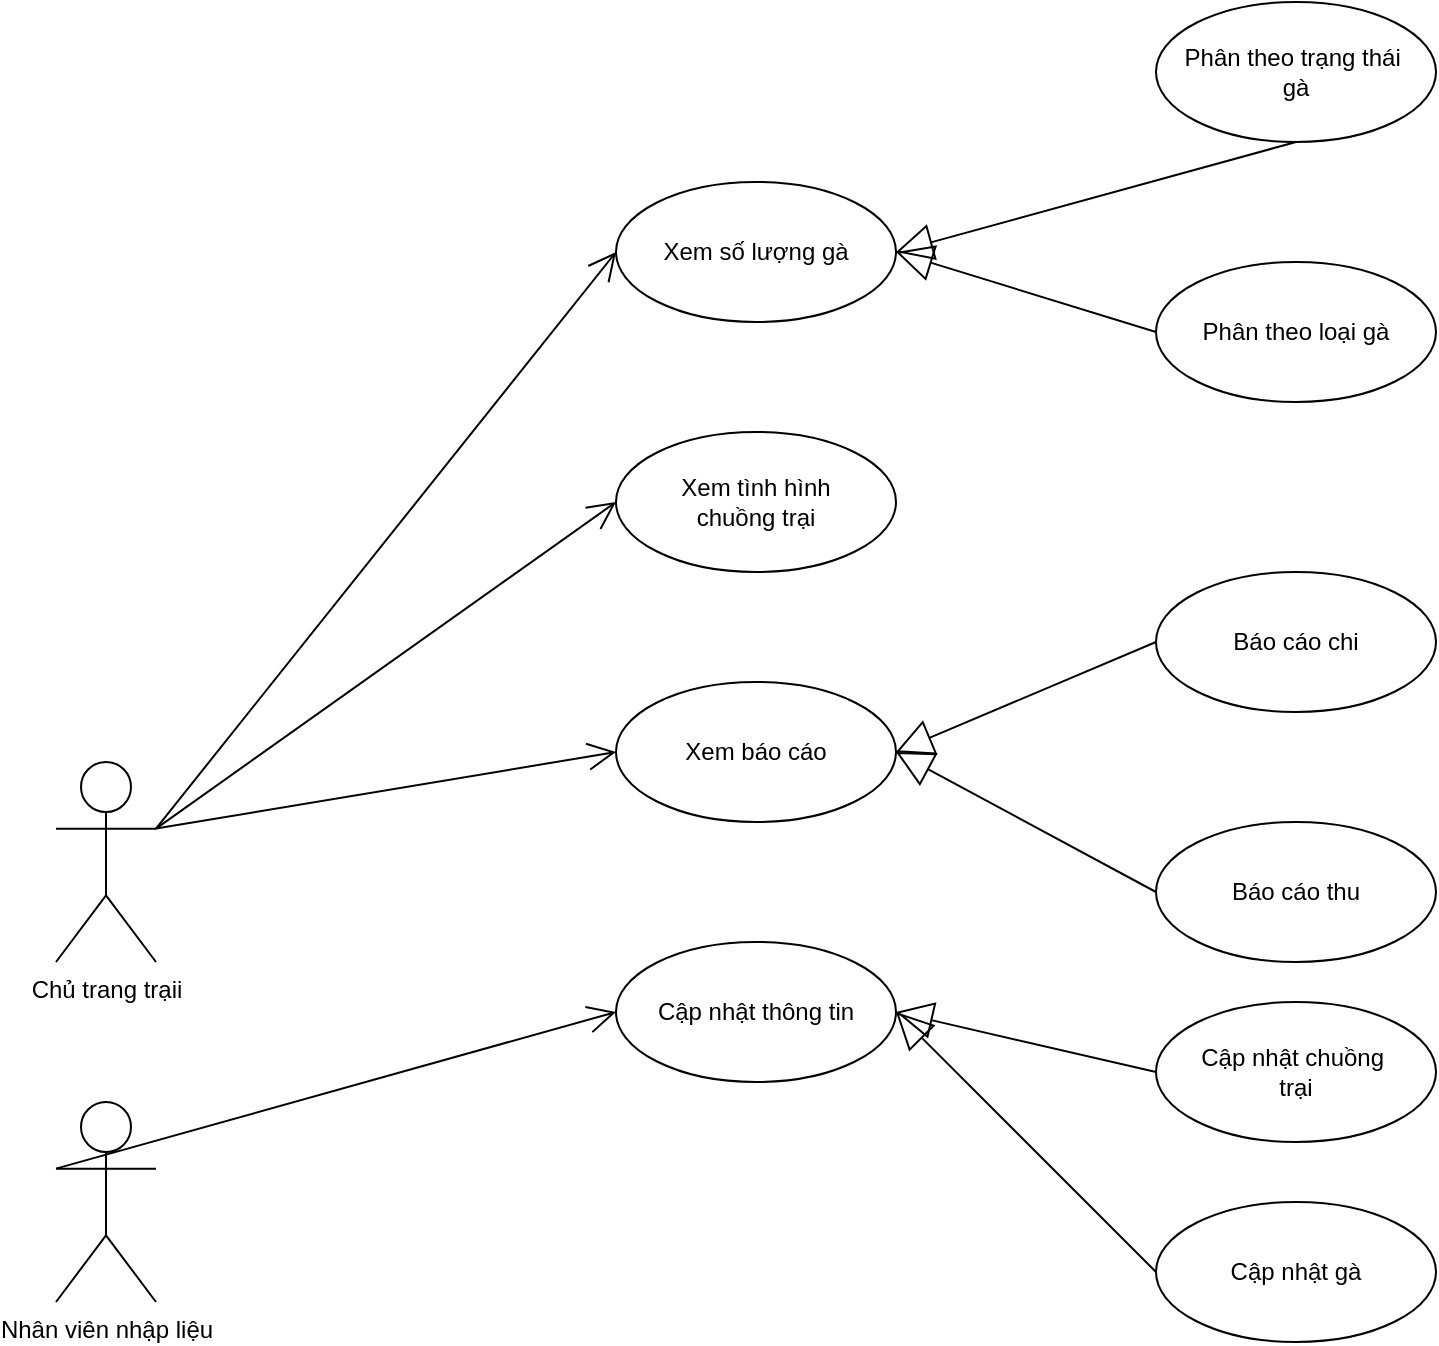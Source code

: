 <mxfile version="20.2.3" type="device"><diagram id="rSwJ-Xf6J52DuuHq1gX5" name="Page-1"><mxGraphModel dx="1847" dy="908" grid="1" gridSize="10" guides="1" tooltips="1" connect="1" arrows="1" fold="1" page="1" pageScale="1" pageWidth="850" pageHeight="1100" math="0" shadow="0"><root><mxCell id="0"/><mxCell id="1" parent="0"/><mxCell id="A2lEU5gRwrXF-P1vv3T9-1" value="Xem số lượng gà" style="ellipse;whiteSpace=wrap;html=1;" vertex="1" parent="1"><mxGeometry x="320" y="90" width="140" height="70" as="geometry"/></mxCell><mxCell id="A2lEU5gRwrXF-P1vv3T9-3" value="Chủ trang trạii" style="shape=umlActor;verticalLabelPosition=bottom;verticalAlign=top;html=1;" vertex="1" parent="1"><mxGeometry x="40" y="380" width="50" height="100" as="geometry"/></mxCell><mxCell id="A2lEU5gRwrXF-P1vv3T9-4" value="Xem tình hình &lt;br&gt;chuồng trại" style="ellipse;whiteSpace=wrap;html=1;" vertex="1" parent="1"><mxGeometry x="320" y="215" width="140" height="70" as="geometry"/></mxCell><mxCell id="A2lEU5gRwrXF-P1vv3T9-5" value="Cập nhật thông tin" style="ellipse;whiteSpace=wrap;html=1;" vertex="1" parent="1"><mxGeometry x="320" y="470" width="140" height="70" as="geometry"/></mxCell><mxCell id="A2lEU5gRwrXF-P1vv3T9-6" value="Phân theo loại gà" style="ellipse;whiteSpace=wrap;html=1;" vertex="1" parent="1"><mxGeometry x="590" y="130" width="140" height="70" as="geometry"/></mxCell><mxCell id="A2lEU5gRwrXF-P1vv3T9-7" value="Phân theo trạng thái&amp;nbsp;&lt;br&gt;gà" style="ellipse;whiteSpace=wrap;html=1;" vertex="1" parent="1"><mxGeometry x="590" width="140" height="70" as="geometry"/></mxCell><mxCell id="A2lEU5gRwrXF-P1vv3T9-8" value="Xem báo cáo" style="ellipse;whiteSpace=wrap;html=1;" vertex="1" parent="1"><mxGeometry x="320" y="340" width="140" height="70" as="geometry"/></mxCell><mxCell id="A2lEU5gRwrXF-P1vv3T9-9" value="" style="endArrow=open;endFill=1;endSize=12;html=1;rounded=0;entryX=0;entryY=0.5;entryDx=0;entryDy=0;exitX=1;exitY=0.333;exitDx=0;exitDy=0;exitPerimeter=0;" edge="1" parent="1" source="A2lEU5gRwrXF-P1vv3T9-3" target="A2lEU5gRwrXF-P1vv3T9-4"><mxGeometry width="160" relative="1" as="geometry"><mxPoint x="160" y="429.5" as="sourcePoint"/><mxPoint x="320" y="429.5" as="targetPoint"/></mxGeometry></mxCell><mxCell id="A2lEU5gRwrXF-P1vv3T9-10" value="" style="endArrow=open;endFill=1;endSize=12;html=1;rounded=0;entryX=0;entryY=0.5;entryDx=0;entryDy=0;exitX=1;exitY=0.333;exitDx=0;exitDy=0;exitPerimeter=0;" edge="1" parent="1" source="A2lEU5gRwrXF-P1vv3T9-3" target="A2lEU5gRwrXF-P1vv3T9-8"><mxGeometry width="160" relative="1" as="geometry"><mxPoint x="130" y="511.663" as="sourcePoint"/><mxPoint x="350" y="348.33" as="targetPoint"/></mxGeometry></mxCell><mxCell id="A2lEU5gRwrXF-P1vv3T9-11" value="" style="endArrow=open;endFill=1;endSize=12;html=1;rounded=0;entryX=0;entryY=0.5;entryDx=0;entryDy=0;exitX=1;exitY=0.333;exitDx=0;exitDy=0;exitPerimeter=0;" edge="1" parent="1" source="A2lEU5gRwrXF-P1vv3T9-3" target="A2lEU5gRwrXF-P1vv3T9-1"><mxGeometry width="160" relative="1" as="geometry"><mxPoint x="100" y="410" as="sourcePoint"/><mxPoint x="340" y="270" as="targetPoint"/></mxGeometry></mxCell><mxCell id="A2lEU5gRwrXF-P1vv3T9-13" value="" style="endArrow=block;endSize=16;endFill=0;html=1;rounded=0;exitX=0.5;exitY=1;exitDx=0;exitDy=0;entryX=1;entryY=0.5;entryDx=0;entryDy=0;" edge="1" parent="1" source="A2lEU5gRwrXF-P1vv3T9-7" target="A2lEU5gRwrXF-P1vv3T9-1"><mxGeometry width="160" relative="1" as="geometry"><mxPoint x="340" y="50" as="sourcePoint"/><mxPoint x="500" y="50" as="targetPoint"/></mxGeometry></mxCell><mxCell id="A2lEU5gRwrXF-P1vv3T9-14" value="" style="endArrow=block;endSize=16;endFill=0;html=1;rounded=0;exitX=0;exitY=0.5;exitDx=0;exitDy=0;entryX=1;entryY=0.5;entryDx=0;entryDy=0;" edge="1" parent="1" source="A2lEU5gRwrXF-P1vv3T9-6" target="A2lEU5gRwrXF-P1vv3T9-1"><mxGeometry width="160" relative="1" as="geometry"><mxPoint x="230" y="40" as="sourcePoint"/><mxPoint x="400" y="100" as="targetPoint"/></mxGeometry></mxCell><mxCell id="A2lEU5gRwrXF-P1vv3T9-15" value="Nhân viên nhập liệu" style="shape=umlActor;verticalLabelPosition=bottom;verticalAlign=top;html=1;" vertex="1" parent="1"><mxGeometry x="40" y="550" width="50" height="100" as="geometry"/></mxCell><mxCell id="A2lEU5gRwrXF-P1vv3T9-17" value="Báo cáo thu" style="ellipse;whiteSpace=wrap;html=1;" vertex="1" parent="1"><mxGeometry x="590" y="410" width="140" height="70" as="geometry"/></mxCell><mxCell id="A2lEU5gRwrXF-P1vv3T9-18" value="" style="endArrow=block;endSize=16;endFill=0;html=1;rounded=0;exitX=0;exitY=0.5;exitDx=0;exitDy=0;entryX=1;entryY=0.5;entryDx=0;entryDy=0;" edge="1" source="A2lEU5gRwrXF-P1vv3T9-17" parent="1" target="A2lEU5gRwrXF-P1vv3T9-8"><mxGeometry width="160" relative="1" as="geometry"><mxPoint x="410" y="570" as="sourcePoint"/><mxPoint x="390" y="520" as="targetPoint"/></mxGeometry></mxCell><mxCell id="A2lEU5gRwrXF-P1vv3T9-20" value="Cập nhật gà" style="ellipse;whiteSpace=wrap;html=1;" vertex="1" parent="1"><mxGeometry x="590" y="600" width="140" height="70" as="geometry"/></mxCell><mxCell id="A2lEU5gRwrXF-P1vv3T9-21" value="Cập nhật chuồng&amp;nbsp;&lt;br&gt;trại" style="ellipse;whiteSpace=wrap;html=1;" vertex="1" parent="1"><mxGeometry x="590" y="500" width="140" height="70" as="geometry"/></mxCell><mxCell id="A2lEU5gRwrXF-P1vv3T9-22" value="" style="endArrow=block;endSize=16;endFill=0;html=1;rounded=0;exitX=0;exitY=0.5;exitDx=0;exitDy=0;entryX=1;entryY=0.5;entryDx=0;entryDy=0;" edge="1" source="A2lEU5gRwrXF-P1vv3T9-21" parent="1" target="A2lEU5gRwrXF-P1vv3T9-5"><mxGeometry width="160" relative="1" as="geometry"><mxPoint x="385" y="350" as="sourcePoint"/><mxPoint x="390" y="230" as="targetPoint"/></mxGeometry></mxCell><mxCell id="A2lEU5gRwrXF-P1vv3T9-23" value="" style="endArrow=block;endSize=16;endFill=0;html=1;rounded=0;exitX=0;exitY=0.5;exitDx=0;exitDy=0;entryX=1;entryY=0.5;entryDx=0;entryDy=0;" edge="1" source="A2lEU5gRwrXF-P1vv3T9-20" parent="1" target="A2lEU5gRwrXF-P1vv3T9-5"><mxGeometry width="160" relative="1" as="geometry"><mxPoint x="275" y="340" as="sourcePoint"/><mxPoint x="435" y="390" as="targetPoint"/></mxGeometry></mxCell><mxCell id="A2lEU5gRwrXF-P1vv3T9-24" value="" style="endArrow=open;endFill=1;endSize=12;html=1;rounded=0;entryX=0;entryY=0.5;entryDx=0;entryDy=0;exitX=0;exitY=0.333;exitDx=0;exitDy=0;exitPerimeter=0;" edge="1" parent="1" source="A2lEU5gRwrXF-P1vv3T9-15" target="A2lEU5gRwrXF-P1vv3T9-5"><mxGeometry width="160" relative="1" as="geometry"><mxPoint x="100" y="133.333" as="sourcePoint"/><mxPoint x="330" y="95" as="targetPoint"/></mxGeometry></mxCell><mxCell id="A2lEU5gRwrXF-P1vv3T9-25" value="Báo cáo chi" style="ellipse;whiteSpace=wrap;html=1;" vertex="1" parent="1"><mxGeometry x="590" y="285" width="140" height="70" as="geometry"/></mxCell><mxCell id="A2lEU5gRwrXF-P1vv3T9-26" value="" style="endArrow=block;endSize=16;endFill=0;html=1;rounded=0;exitX=0;exitY=0.5;exitDx=0;exitDy=0;entryX=1;entryY=0.5;entryDx=0;entryDy=0;" edge="1" source="A2lEU5gRwrXF-P1vv3T9-25" parent="1" target="A2lEU5gRwrXF-P1vv3T9-8"><mxGeometry width="160" relative="1" as="geometry"><mxPoint x="457.5" y="680" as="sourcePoint"/><mxPoint x="482.5" y="395" as="targetPoint"/></mxGeometry></mxCell></root></mxGraphModel></diagram></mxfile>
